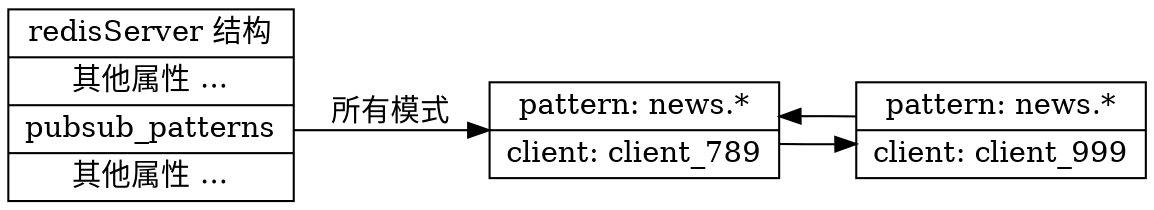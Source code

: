 digraph psubscribe {

    rankdir=LR;
    node [shape="record"];

    redisServer [label="<name>redisServer\ 结构|<other_fields_1>其他属性\ ...|<pubsub_patterns>pubsub_patterns|<other_fields_2>其他属性\ ..."];

    pattern_1 [label="<client>client:\ client_789|<pattern>news.*"];
    pattern_2 [label="<client>client:\ client_999|<pattern>news.*"];
    pattern_1 [label="<pattern>pattern:\ news.*|<client>client:\ client_789"];
    pattern_2 [label="<pattern>pattern:\ news.*|<client>client:\ client_999"];

    redisServer:pubsub_patterns -> pattern_1 [label="所有模式"];

    pattern_1 -> pattern_2;
    pattern_2 -> pattern_1;

}

